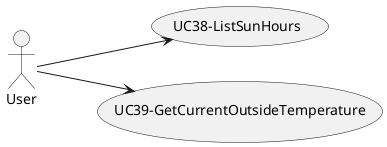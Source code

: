 @startuml
'https://plantuml.com/use-case-diagram

left to right direction

skinparam  polyline

:User: as U

UC38 as (UC38-ListSunHours)
UC39 as (UC39-GetCurrentOutsideTemperature)

U--> UC38
U--> UC39

@enduml
